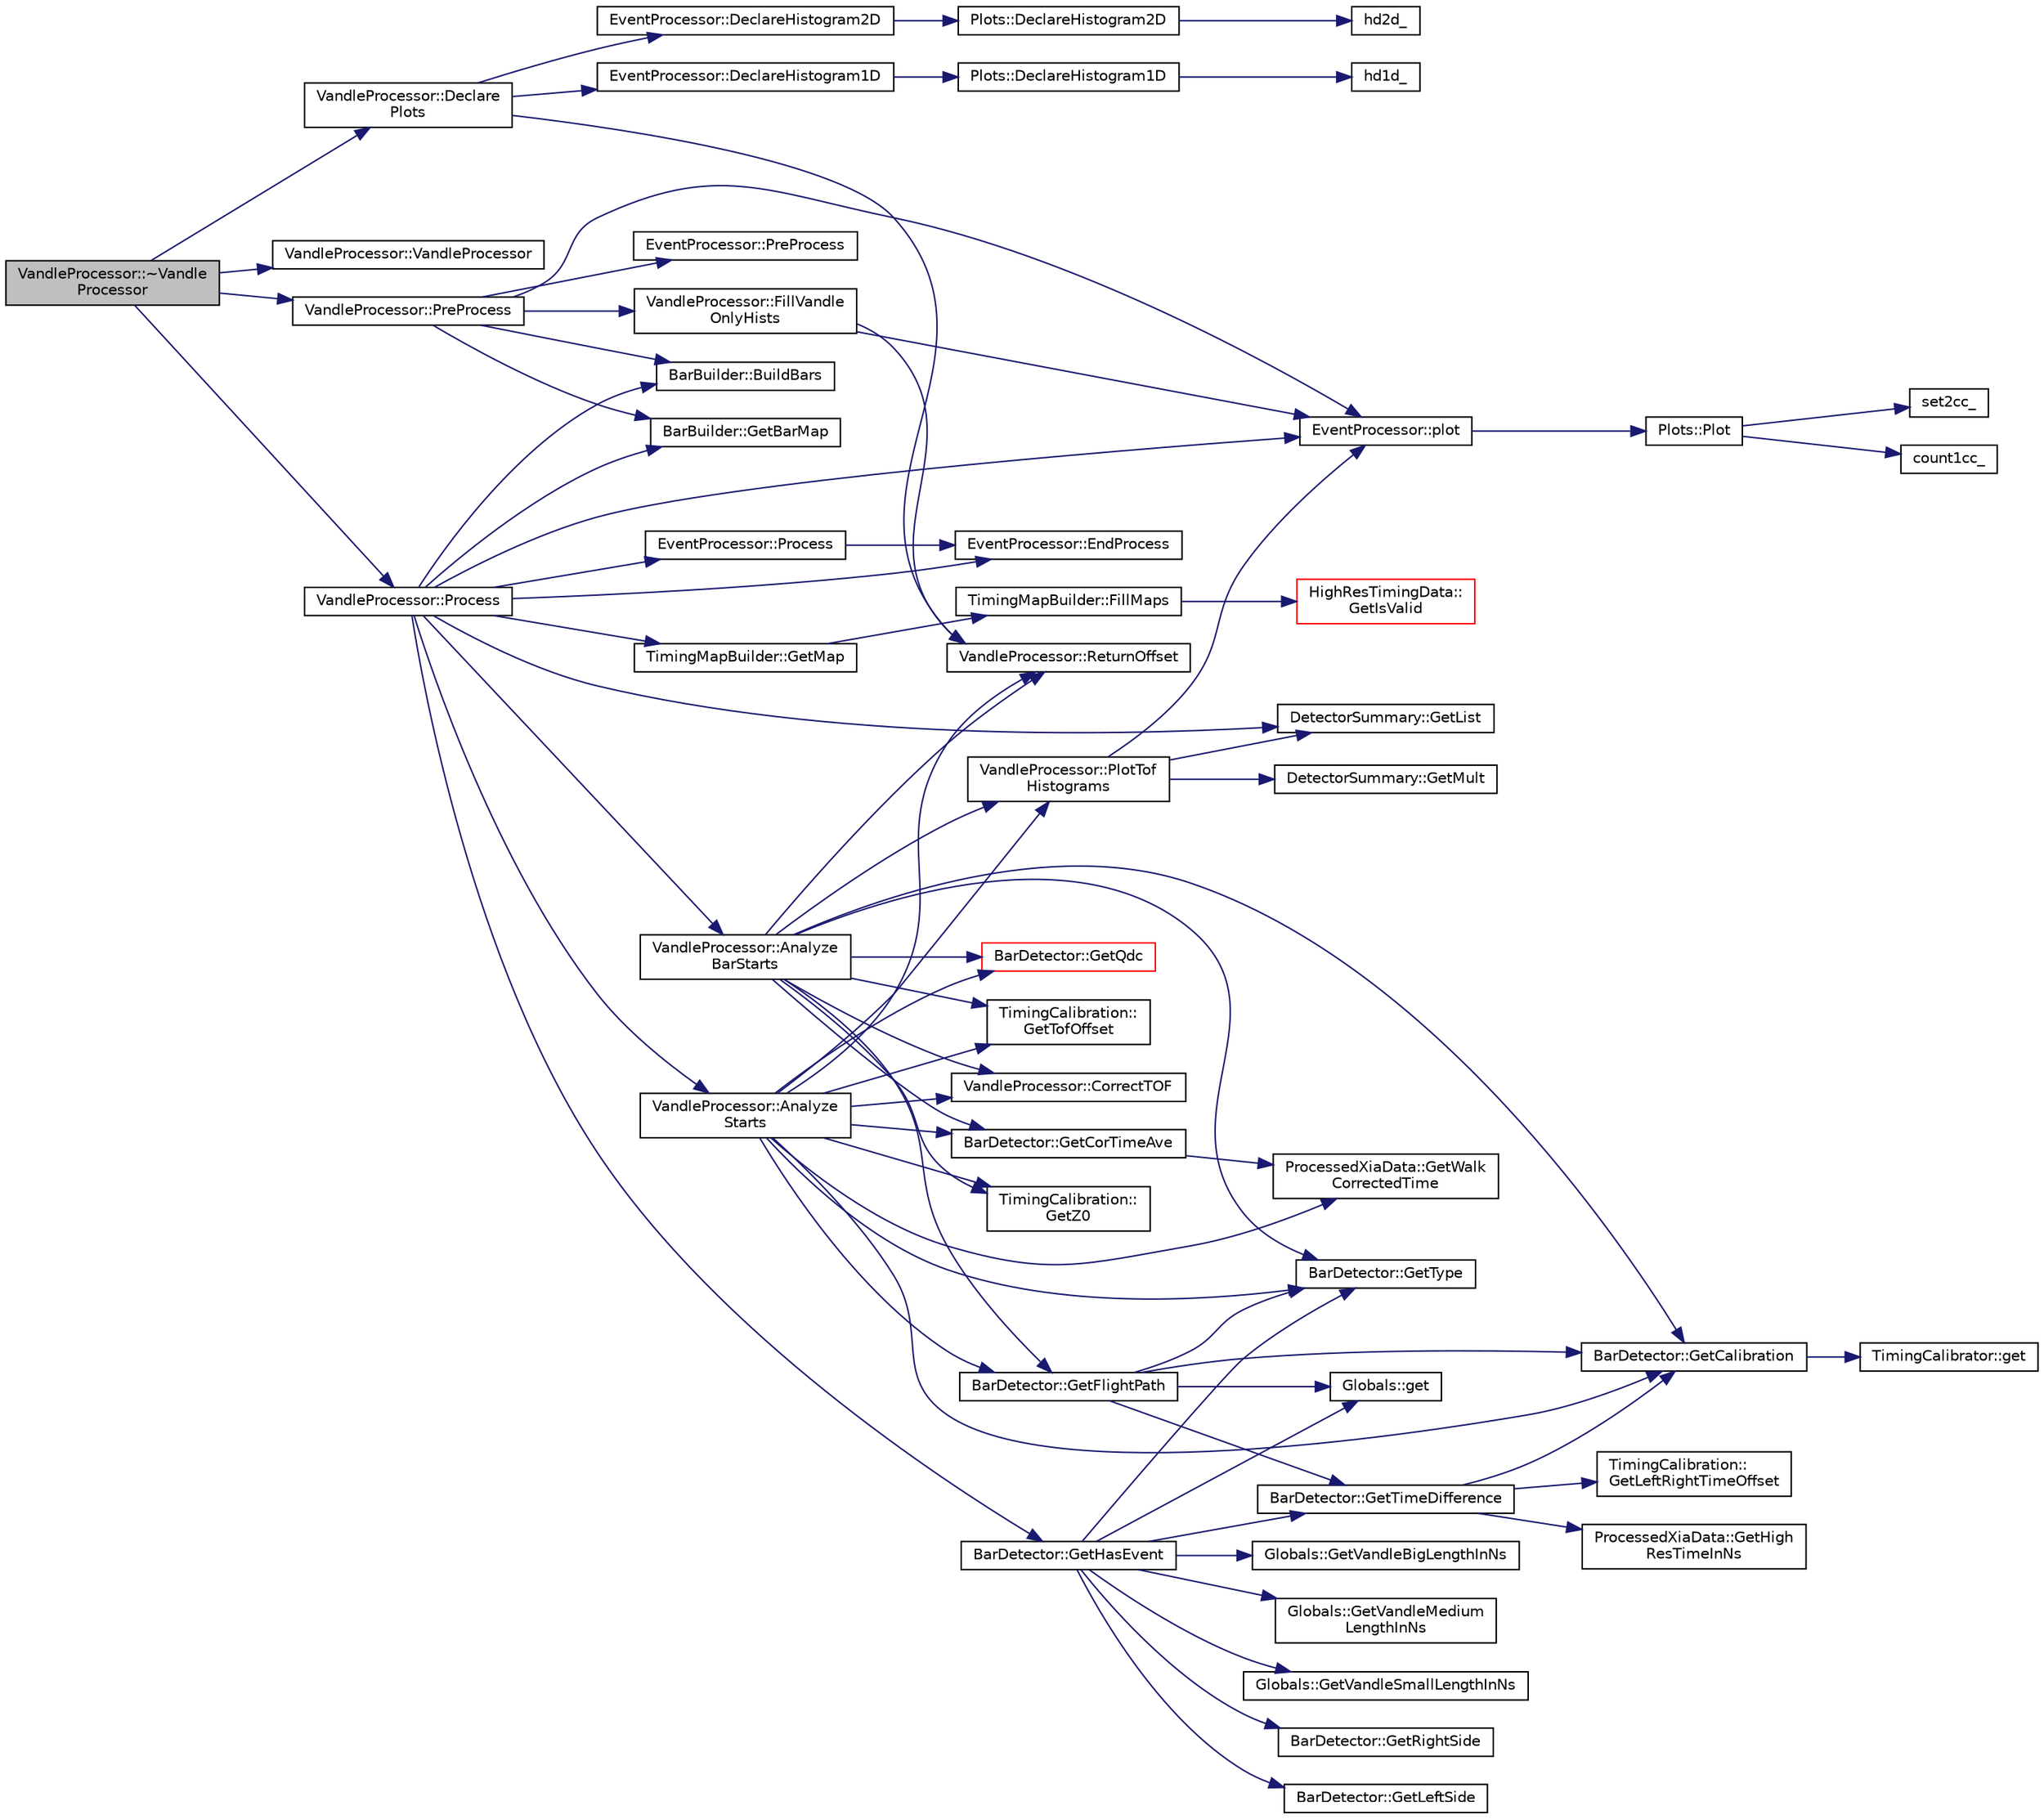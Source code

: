 digraph "VandleProcessor::~VandleProcessor"
{
  edge [fontname="Helvetica",fontsize="10",labelfontname="Helvetica",labelfontsize="10"];
  node [fontname="Helvetica",fontsize="10",shape=record];
  rankdir="LR";
  Node1 [label="VandleProcessor::~Vandle\lProcessor",height=0.2,width=0.4,color="black", fillcolor="grey75", style="filled", fontcolor="black"];
  Node1 -> Node2 [color="midnightblue",fontsize="10",style="solid",fontname="Helvetica"];
  Node2 [label="VandleProcessor::Declare\lPlots",height=0.2,width=0.4,color="black", fillcolor="white", style="filled",URL="$db/d21/class_vandle_processor.html#a12172da2e51a26945d9241a4165734b0",tooltip="Declare the plots used in the analysis */. "];
  Node2 -> Node3 [color="midnightblue",fontsize="10",style="solid",fontname="Helvetica"];
  Node3 [label="VandleProcessor::ReturnOffset",height=0.2,width=0.4,color="black", fillcolor="white", style="filled",URL="$db/d21/class_vandle_processor.html#a408e5cbe5f5f5c249c59d00b68946b2f"];
  Node2 -> Node4 [color="midnightblue",fontsize="10",style="solid",fontname="Helvetica"];
  Node4 [label="EventProcessor::DeclareHistogram2D",height=0.2,width=0.4,color="black", fillcolor="white", style="filled",URL="$d6/d65/class_event_processor.html#a37b6d5ad90cc6e55c8021682a355764a",tooltip="Declares a 2D histogram calls the C++ wrapper for DAMM. "];
  Node4 -> Node5 [color="midnightblue",fontsize="10",style="solid",fontname="Helvetica"];
  Node5 [label="Plots::DeclareHistogram2D",height=0.2,width=0.4,color="black", fillcolor="white", style="filled",URL="$d7/d8b/class_plots.html#a59a2ffc3288d877c695346d82499e769",tooltip="Declares a 2D histogram calls the C++ wrapper for DAMM. "];
  Node5 -> Node6 [color="midnightblue",fontsize="10",style="solid",fontname="Helvetica"];
  Node6 [label="hd2d_",height=0.2,width=0.4,color="black", fillcolor="white", style="filled",URL="$da/d57/_scanor_8hpp.html#a65d497b6686f1daba9896091bada3eb1",tooltip="create a DAMM 2D histogram "];
  Node2 -> Node7 [color="midnightblue",fontsize="10",style="solid",fontname="Helvetica"];
  Node7 [label="EventProcessor::DeclareHistogram1D",height=0.2,width=0.4,color="black", fillcolor="white", style="filled",URL="$d6/d65/class_event_processor.html#aac0d7f24194df48f204ebb9c9b75e19d",tooltip="Declares a 1D histogram calls the C++ wrapper for DAMM. "];
  Node7 -> Node8 [color="midnightblue",fontsize="10",style="solid",fontname="Helvetica"];
  Node8 [label="Plots::DeclareHistogram1D",height=0.2,width=0.4,color="black", fillcolor="white", style="filled",URL="$d7/d8b/class_plots.html#a126b1dfe1d671776ee1caddc7cc249b9",tooltip="Declares a 1D histogram calls the C++ wrapper for DAMM. "];
  Node8 -> Node9 [color="midnightblue",fontsize="10",style="solid",fontname="Helvetica"];
  Node9 [label="hd1d_",height=0.2,width=0.4,color="black", fillcolor="white", style="filled",URL="$da/d57/_scanor_8hpp.html#ae9985183725e9354913756c7f86d355a",tooltip="create a DAMM 1D histogram args are damm id, half-words per channel, param length, hist length, low x-range, high x-range, and title "];
  Node1 -> Node10 [color="midnightblue",fontsize="10",style="solid",fontname="Helvetica"];
  Node10 [label="VandleProcessor::VandleProcessor",height=0.2,width=0.4,color="black", fillcolor="white", style="filled",URL="$db/d21/class_vandle_processor.html#af2697451e137f1b39fa0a8c392433228",tooltip="Default Constructor */. "];
  Node1 -> Node11 [color="midnightblue",fontsize="10",style="solid",fontname="Helvetica"];
  Node11 [label="VandleProcessor::PreProcess",height=0.2,width=0.4,color="black", fillcolor="white", style="filled",URL="$db/d21/class_vandle_processor.html#a849786aade322f53dbd153d3a0913532"];
  Node11 -> Node12 [color="midnightblue",fontsize="10",style="solid",fontname="Helvetica"];
  Node12 [label="EventProcessor::PreProcess",height=0.2,width=0.4,color="black", fillcolor="white", style="filled",URL="$d6/d65/class_event_processor.html#a472c9d8c540b273ad1ca9a7f380344b6"];
  Node11 -> Node13 [color="midnightblue",fontsize="10",style="solid",fontname="Helvetica"];
  Node13 [label="EventProcessor::plot",height=0.2,width=0.4,color="black", fillcolor="white", style="filled",URL="$d6/d65/class_event_processor.html#ad5201bb392726e409ba2a6ac44e764d8",tooltip="Implementation of the plot command to interface with the DAMM routines. "];
  Node13 -> Node14 [color="midnightblue",fontsize="10",style="solid",fontname="Helvetica"];
  Node14 [label="Plots::Plot",height=0.2,width=0.4,color="black", fillcolor="white", style="filled",URL="$d7/d8b/class_plots.html#a68849b82c8c7a5d57f972cbd8de83328",tooltip="Plots into histogram defined by dammId. "];
  Node14 -> Node15 [color="midnightblue",fontsize="10",style="solid",fontname="Helvetica"];
  Node15 [label="count1cc_",height=0.2,width=0.4,color="black", fillcolor="white", style="filled",URL="$da/d57/_scanor_8hpp.html#a31aca3d0ff704e08f8f8968288ae7895",tooltip="Defines the DAMM function to call for 1D hists */. "];
  Node14 -> Node16 [color="midnightblue",fontsize="10",style="solid",fontname="Helvetica"];
  Node16 [label="set2cc_",height=0.2,width=0.4,color="black", fillcolor="white", style="filled",URL="$da/d57/_scanor_8hpp.html#a8b0a662ebdb3f947ba8470bf89f11c3a",tooltip="Defines the DAMM function to call for 2D hists */. "];
  Node11 -> Node17 [color="midnightblue",fontsize="10",style="solid",fontname="Helvetica"];
  Node17 [label="BarBuilder::BuildBars",height=0.2,width=0.4,color="black", fillcolor="white", style="filled",URL="$de/d12/class_bar_builder.html#a6122a4c2a7b4ba9527af65aa932194c3"];
  Node11 -> Node18 [color="midnightblue",fontsize="10",style="solid",fontname="Helvetica"];
  Node18 [label="BarBuilder::GetBarMap",height=0.2,width=0.4,color="black", fillcolor="white", style="filled",URL="$de/d12/class_bar_builder.html#a4ab3d31816f265edd0a08d960fbba501"];
  Node11 -> Node19 [color="midnightblue",fontsize="10",style="solid",fontname="Helvetica"];
  Node19 [label="VandleProcessor::FillVandle\lOnlyHists",height=0.2,width=0.4,color="black", fillcolor="white", style="filled",URL="$db/d21/class_vandle_processor.html#af8dc787e29f0440b02b6a84f3e80829b",tooltip="Fill up the basic histograms. "];
  Node19 -> Node3 [color="midnightblue",fontsize="10",style="solid",fontname="Helvetica"];
  Node19 -> Node13 [color="midnightblue",fontsize="10",style="solid",fontname="Helvetica"];
  Node1 -> Node20 [color="midnightblue",fontsize="10",style="solid",fontname="Helvetica"];
  Node20 [label="VandleProcessor::Process",height=0.2,width=0.4,color="black", fillcolor="white", style="filled",URL="$db/d21/class_vandle_processor.html#ac50169b4e140313d1a5a2ce6032dc6af"];
  Node20 -> Node21 [color="midnightblue",fontsize="10",style="solid",fontname="Helvetica"];
  Node21 [label="EventProcessor::Process",height=0.2,width=0.4,color="black", fillcolor="white", style="filled",URL="$d6/d65/class_event_processor.html#ae2d41a947da0cb509fd0ca85f6caa0fc"];
  Node21 -> Node22 [color="midnightblue",fontsize="10",style="solid",fontname="Helvetica"];
  Node22 [label="EventProcessor::EndProcess",height=0.2,width=0.4,color="black", fillcolor="white", style="filled",URL="$d6/d65/class_event_processor.html#a301eb8d69b3ceeeb4e69ce84a685f5a1"];
  Node20 -> Node13 [color="midnightblue",fontsize="10",style="solid",fontname="Helvetica"];
  Node20 -> Node23 [color="midnightblue",fontsize="10",style="solid",fontname="Helvetica"];
  Node23 [label="DetectorSummary::GetList",height=0.2,width=0.4,color="black", fillcolor="white", style="filled",URL="$da/d8d/class_detector_summary.html#ade277162067150739e660ab74cc9082d"];
  Node20 -> Node24 [color="midnightblue",fontsize="10",style="solid",fontname="Helvetica"];
  Node24 [label="TimingMapBuilder::GetMap",height=0.2,width=0.4,color="black", fillcolor="white", style="filled",URL="$dd/dcd/class_timing_map_builder.html#a5ad30423496d0aa122c64d85b91a3d93"];
  Node24 -> Node25 [color="midnightblue",fontsize="10",style="solid",fontname="Helvetica"];
  Node25 [label="TimingMapBuilder::FillMaps",height=0.2,width=0.4,color="black", fillcolor="white", style="filled",URL="$dd/dcd/class_timing_map_builder.html#afd32696516ef5999dc7293ae8ea4835b"];
  Node25 -> Node26 [color="midnightblue",fontsize="10",style="solid",fontname="Helvetica"];
  Node26 [label="HighResTimingData::\lGetIsValid",height=0.2,width=0.4,color="red", fillcolor="white", style="filled",URL="$d7/d61/class_high_res_timing_data.html#abb4f71795de7ea6f8b918e0ece2b1a74"];
  Node20 -> Node17 [color="midnightblue",fontsize="10",style="solid",fontname="Helvetica"];
  Node20 -> Node18 [color="midnightblue",fontsize="10",style="solid",fontname="Helvetica"];
  Node20 -> Node27 [color="midnightblue",fontsize="10",style="solid",fontname="Helvetica"];
  Node27 [label="BarDetector::GetHasEvent",height=0.2,width=0.4,color="black", fillcolor="white", style="filled",URL="$d6/d15/class_bar_detector.html#acf303af2c5fd9805ae39900a7bb733c8"];
  Node27 -> Node28 [color="midnightblue",fontsize="10",style="solid",fontname="Helvetica"];
  Node28 [label="BarDetector::GetType",height=0.2,width=0.4,color="black", fillcolor="white", style="filled",URL="$d6/d15/class_bar_detector.html#a809fe47808591c16680d0fe90500dcdd"];
  Node27 -> Node29 [color="midnightblue",fontsize="10",style="solid",fontname="Helvetica"];
  Node29 [label="Globals::get",height=0.2,width=0.4,color="black", fillcolor="white", style="filled",URL="$d3/daf/class_globals.html#ae66fa0173342202c96b13d71a6522512",tooltip="Instance is created upon first call. "];
  Node27 -> Node30 [color="midnightblue",fontsize="10",style="solid",fontname="Helvetica"];
  Node30 [label="Globals::GetVandleSmallLengthInNs",height=0.2,width=0.4,color="black", fillcolor="white", style="filled",URL="$d3/daf/class_globals.html#a7c27b136562e7eb5fd5444615e018c87"];
  Node27 -> Node31 [color="midnightblue",fontsize="10",style="solid",fontname="Helvetica"];
  Node31 [label="BarDetector::GetTimeDifference",height=0.2,width=0.4,color="black", fillcolor="white", style="filled",URL="$d6/d15/class_bar_detector.html#a9aeef4ac770dad5953229e9aacb5b32c"];
  Node31 -> Node32 [color="midnightblue",fontsize="10",style="solid",fontname="Helvetica"];
  Node32 [label="ProcessedXiaData::GetHigh\lResTimeInNs",height=0.2,width=0.4,color="black", fillcolor="white", style="filled",URL="$df/d3c/class_processed_xia_data.html#a5da8714dc3420a4efd9a199de3f56079"];
  Node31 -> Node33 [color="midnightblue",fontsize="10",style="solid",fontname="Helvetica"];
  Node33 [label="BarDetector::GetCalibration",height=0.2,width=0.4,color="black", fillcolor="white", style="filled",URL="$d6/d15/class_bar_detector.html#aa76fb3d3f78aa6d8d3cc572cb18e1f70"];
  Node33 -> Node34 [color="midnightblue",fontsize="10",style="solid",fontname="Helvetica"];
  Node34 [label="TimingCalibrator::get",height=0.2,width=0.4,color="black", fillcolor="white", style="filled",URL="$dd/d02/class_timing_calibrator.html#aef9d53667925c12fee1462de03a5c063"];
  Node31 -> Node35 [color="midnightblue",fontsize="10",style="solid",fontname="Helvetica"];
  Node35 [label="TimingCalibration::\lGetLeftRightTimeOffset",height=0.2,width=0.4,color="black", fillcolor="white", style="filled",URL="$d2/d44/class_timing_calibration.html#a029592fb044fa928de8a7b67873c489d"];
  Node27 -> Node36 [color="midnightblue",fontsize="10",style="solid",fontname="Helvetica"];
  Node36 [label="BarDetector::GetRightSide",height=0.2,width=0.4,color="black", fillcolor="white", style="filled",URL="$d6/d15/class_bar_detector.html#a0fd744041adb37ff4fdcab14fcaf4902"];
  Node27 -> Node37 [color="midnightblue",fontsize="10",style="solid",fontname="Helvetica"];
  Node37 [label="BarDetector::GetLeftSide",height=0.2,width=0.4,color="black", fillcolor="white", style="filled",URL="$d6/d15/class_bar_detector.html#ae8af0d4050d47d96cc7ee4e44836f0a6"];
  Node27 -> Node38 [color="midnightblue",fontsize="10",style="solid",fontname="Helvetica"];
  Node38 [label="Globals::GetVandleBigLengthInNs",height=0.2,width=0.4,color="black", fillcolor="white", style="filled",URL="$d3/daf/class_globals.html#a4cf86323493c08030c7ecbbf96b9f3e1"];
  Node27 -> Node39 [color="midnightblue",fontsize="10",style="solid",fontname="Helvetica"];
  Node39 [label="Globals::GetVandleMedium\lLengthInNs",height=0.2,width=0.4,color="black", fillcolor="white", style="filled",URL="$d3/daf/class_globals.html#a7f6ca543c0b38537a8f319e8679db094"];
  Node20 -> Node40 [color="midnightblue",fontsize="10",style="solid",fontname="Helvetica"];
  Node40 [label="VandleProcessor::Analyze\lBarStarts",height=0.2,width=0.4,color="black", fillcolor="white", style="filled",URL="$db/d21/class_vandle_processor.html#a0110c42a30912f6c299770a8d7bb2283",tooltip="Analyze the data for scenarios with Bar Starts; e.g. Double Beta detectors. "];
  Node40 -> Node41 [color="midnightblue",fontsize="10",style="solid",fontname="Helvetica"];
  Node41 [label="BarDetector::GetCorTimeAve",height=0.2,width=0.4,color="black", fillcolor="white", style="filled",URL="$d6/d15/class_bar_detector.html#afd27f820c6859b1a69228cd3c238df3c"];
  Node41 -> Node42 [color="midnightblue",fontsize="10",style="solid",fontname="Helvetica"];
  Node42 [label="ProcessedXiaData::GetWalk\lCorrectedTime",height=0.2,width=0.4,color="black", fillcolor="white", style="filled",URL="$df/d3c/class_processed_xia_data.html#a796159b153b67faaaaf00650d4469ab4"];
  Node40 -> Node33 [color="midnightblue",fontsize="10",style="solid",fontname="Helvetica"];
  Node40 -> Node43 [color="midnightblue",fontsize="10",style="solid",fontname="Helvetica"];
  Node43 [label="TimingCalibration::\lGetTofOffset",height=0.2,width=0.4,color="black", fillcolor="white", style="filled",URL="$d2/d44/class_timing_calibration.html#a9a525af84fd4ad5deaee261e6320d3cc"];
  Node40 -> Node44 [color="midnightblue",fontsize="10",style="solid",fontname="Helvetica"];
  Node44 [label="VandleProcessor::CorrectTOF",height=0.2,width=0.4,color="black", fillcolor="white", style="filled",URL="$db/d21/class_vandle_processor.html#a0e075e2826fc130f4e3b52f1ad59c871",tooltip="Correct the time of flight based on the geometry of the setup. "];
  Node40 -> Node45 [color="midnightblue",fontsize="10",style="solid",fontname="Helvetica"];
  Node45 [label="BarDetector::GetFlightPath",height=0.2,width=0.4,color="black", fillcolor="white", style="filled",URL="$d6/d15/class_bar_detector.html#a0a587a54d41b2fc35fd1474bc1adadf7"];
  Node45 -> Node28 [color="midnightblue",fontsize="10",style="solid",fontname="Helvetica"];
  Node45 -> Node33 [color="midnightblue",fontsize="10",style="solid",fontname="Helvetica"];
  Node45 -> Node29 [color="midnightblue",fontsize="10",style="solid",fontname="Helvetica"];
  Node45 -> Node31 [color="midnightblue",fontsize="10",style="solid",fontname="Helvetica"];
  Node40 -> Node46 [color="midnightblue",fontsize="10",style="solid",fontname="Helvetica"];
  Node46 [label="TimingCalibration::\lGetZ0",height=0.2,width=0.4,color="black", fillcolor="white", style="filled",URL="$d2/d44/class_timing_calibration.html#af188738a9b1c5065482626f600030823"];
  Node40 -> Node47 [color="midnightblue",fontsize="10",style="solid",fontname="Helvetica"];
  Node47 [label="VandleProcessor::PlotTof\lHistograms",height=0.2,width=0.4,color="black", fillcolor="white", style="filled",URL="$db/d21/class_vandle_processor.html#a1597bac08eca7f01d8da1837ce9a14be"];
  Node47 -> Node13 [color="midnightblue",fontsize="10",style="solid",fontname="Helvetica"];
  Node47 -> Node48 [color="midnightblue",fontsize="10",style="solid",fontname="Helvetica"];
  Node48 [label="DetectorSummary::GetMult",height=0.2,width=0.4,color="black", fillcolor="white", style="filled",URL="$da/d8d/class_detector_summary.html#a7ac90cef73b4df93002a938d61933cf5"];
  Node47 -> Node23 [color="midnightblue",fontsize="10",style="solid",fontname="Helvetica"];
  Node40 -> Node49 [color="midnightblue",fontsize="10",style="solid",fontname="Helvetica"];
  Node49 [label="BarDetector::GetQdc",height=0.2,width=0.4,color="red", fillcolor="white", style="filled",URL="$d6/d15/class_bar_detector.html#a425dd8e2c5639358fa9728dfcc90b35e"];
  Node40 -> Node3 [color="midnightblue",fontsize="10",style="solid",fontname="Helvetica"];
  Node40 -> Node28 [color="midnightblue",fontsize="10",style="solid",fontname="Helvetica"];
  Node20 -> Node50 [color="midnightblue",fontsize="10",style="solid",fontname="Helvetica"];
  Node50 [label="VandleProcessor::Analyze\lStarts",height=0.2,width=0.4,color="black", fillcolor="white", style="filled",URL="$db/d21/class_vandle_processor.html#abf7e3570d321d098ef154bbe937821dc",tooltip="Analyze the data for scenarios with Single sided Starts; e.g. LeRIBSS beta scintillators. "];
  Node50 -> Node41 [color="midnightblue",fontsize="10",style="solid",fontname="Helvetica"];
  Node50 -> Node42 [color="midnightblue",fontsize="10",style="solid",fontname="Helvetica"];
  Node50 -> Node33 [color="midnightblue",fontsize="10",style="solid",fontname="Helvetica"];
  Node50 -> Node43 [color="midnightblue",fontsize="10",style="solid",fontname="Helvetica"];
  Node50 -> Node44 [color="midnightblue",fontsize="10",style="solid",fontname="Helvetica"];
  Node50 -> Node45 [color="midnightblue",fontsize="10",style="solid",fontname="Helvetica"];
  Node50 -> Node46 [color="midnightblue",fontsize="10",style="solid",fontname="Helvetica"];
  Node50 -> Node47 [color="midnightblue",fontsize="10",style="solid",fontname="Helvetica"];
  Node50 -> Node49 [color="midnightblue",fontsize="10",style="solid",fontname="Helvetica"];
  Node50 -> Node3 [color="midnightblue",fontsize="10",style="solid",fontname="Helvetica"];
  Node50 -> Node28 [color="midnightblue",fontsize="10",style="solid",fontname="Helvetica"];
  Node20 -> Node22 [color="midnightblue",fontsize="10",style="solid",fontname="Helvetica"];
}
